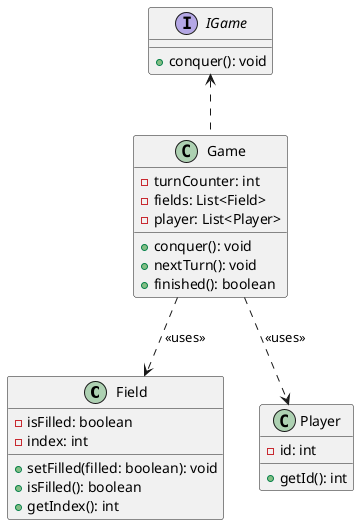 @startuml

class Field {
    -isFilled: boolean
    -index: int

    +setFilled(filled: boolean): void
    +isFilled(): boolean
    +getIndex(): int
}

class Game {
    -turnCounter: int
    -fields: List<Field>
    -player: List<Player>

    +conquer(): void
    +nextTurn(): void
    +finished(): boolean
}

interface IGame {
    +conquer(): void
}

class Player {
    -id: int

    +getId(): int
}

Game .up.> IGame

Game ..> Field : <<uses>>
Game ..> Player : <<uses>>

@enduml